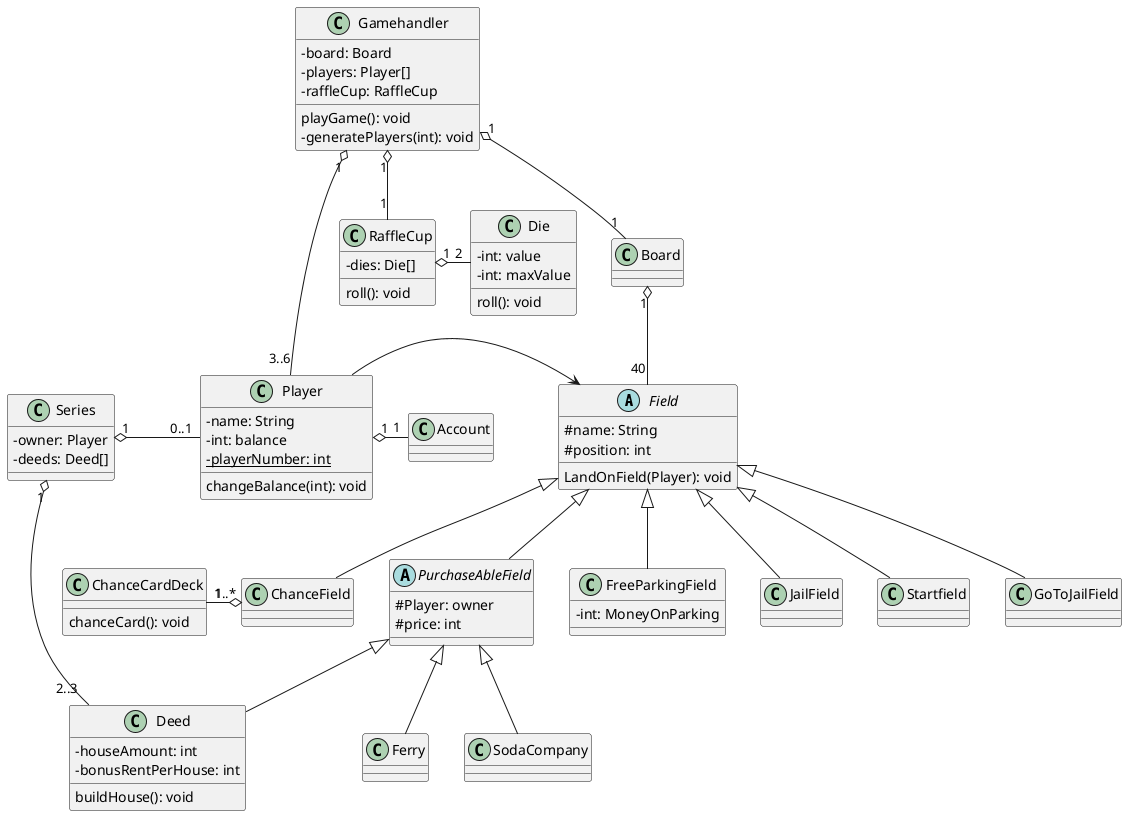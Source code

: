 @startuml
'https://plantuml.com/class-diagram

skinparam classAttributeIconSize 0

abstract class Field{
#name: String
#position: int
LandOnField(Player): void
}
abstract class PurchaseAbleField
{
#Player: owner
#price: int
}
class Deed{
-houseAmount: int
-bonusRentPerHouse: int
buildHouse(): void
}
class Ferry{

}
class Series{
-owner: Player
-deeds: Deed[]
}
class ChanceField{
}
class SodaCompany{
}
class FreeParkingField{
-int: MoneyOnParking
}
class Board{
}
class JailField
class Startfield

class Player{
-name: String
-int: balance
changeBalance(int): void
-{static} playerNumber: int
}
class Gamehandler{
-board: Board
-players: Player[]
-raffleCup: RaffleCup
playGame(): void
-generatePlayers(int): void
}
class Die{
-int: value
-int: maxValue
roll(): void
}
class RaffleCup{
-dies: Die[]
roll(): void

}
class ChanceCardDeck{
chanceCard(): void
}
class GoToJailField{
}
Series "1" o- "0..1" Player

Series "1" o- "2..3" Deed
Player -> Field
ChanceCardDeck "1" -o "1..*" ChanceField
RaffleCup "1" o- "2" Die
Gamehandler "1" o-- "1" RaffleCup
Gamehandler "1" o-- "1" Board
Gamehandler"1" o-- "3..6"Player
Player "1" o- "1" Account
Field<|--Startfield
Field<|--JailField
Field<|--GoToJailField
Board "1" o-- "   40" Field
Field<|--FreeParkingField
PurchaseAbleField<|--SodaCompany
PurchaseAbleField<|--Ferry
Field<|--PurchaseAbleField
PurchaseAbleField <|-- Deed
Field<|--ChanceField




@enduml